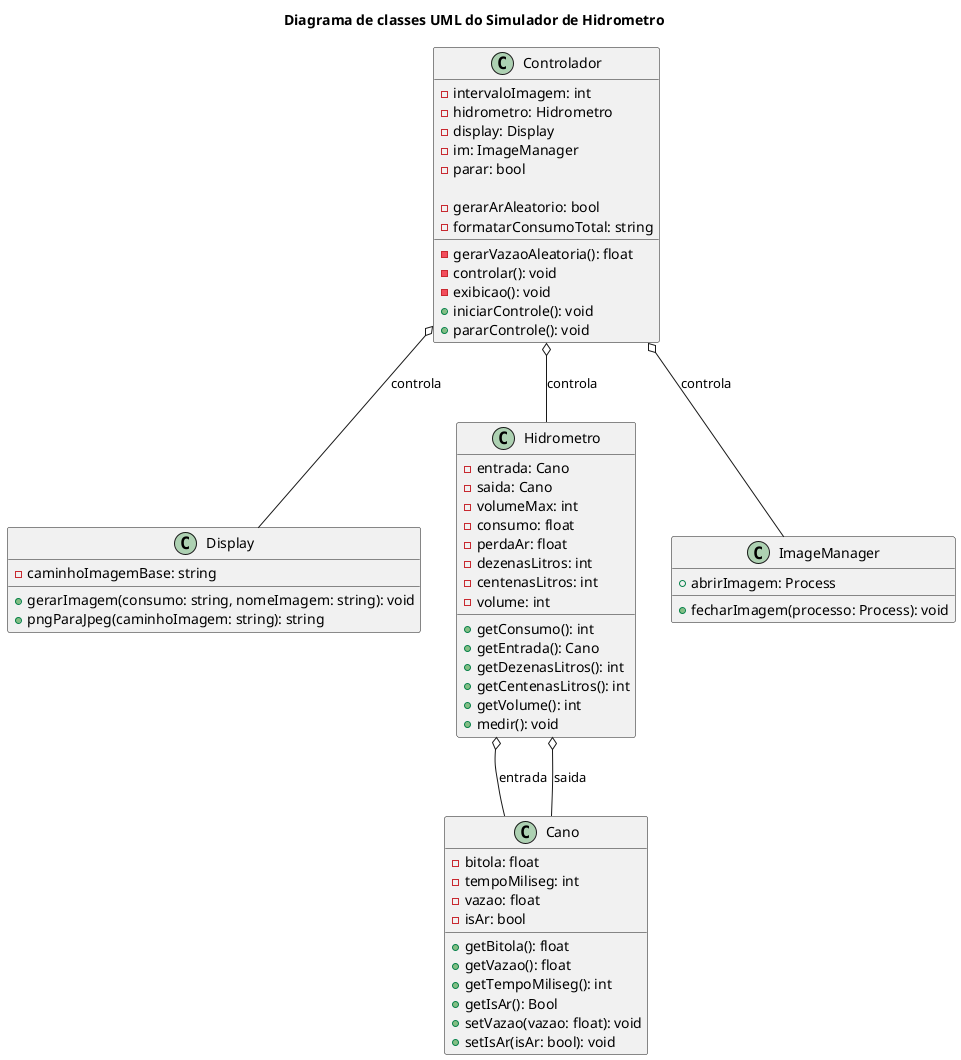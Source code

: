 @startuml
title Diagrama de classes UML do Simulador de Hidrometro

class Cano {
    - bitola: float
    - tempoMiliseg: int
    - vazao: float
    - isAr: bool

    + getBitola(): float
    + getVazao(): float
    + getTempoMiliseg(): int
    + getIsAr(): Bool
    + setVazao(vazao: float): void
    + setIsAr(isAr: bool): void
}

class Display {
    - caminhoImagemBase: string

    + gerarImagem(consumo: string, nomeImagem: string): void
    + pngParaJpeg(caminhoImagem: string): string
}

class Hidrometro {
    - entrada: Cano
    - saida: Cano
    - volumeMax: int
    - consumo: float
    - perdaAr: float
    - dezenasLitros: int
    - centenasLitros: int
    - volume: int

    + getConsumo(): int
    + getEntrada(): Cano
    + getDezenasLitros(): int
    + getCentenasLitros(): int
    + getVolume(): int
    + medir(): void
}

class Controlador {
    - intervaloImagem: int
    - hidrometro: Hidrometro
    - display: Display
    - im: ImageManager
    - parar: bool

    - gerarVazaoAleatoria(): float
    - gerarArAleatorio: bool
    - formatarConsumoTotal: string
    - controlar(): void
    - exibicao(): void
    + iniciarControle(): void
    + pararControle(): void
}

class ImageManager {
    + abrirImagem: Process
    + fecharImagem(processo: Process): void
}

'--- Relações ---
Hidrometro o-- Cano : entrada
Hidrometro o-- Cano : saida
Controlador o-- Hidrometro : controla
Controlador o-- Display : controla
Controlador o-- ImageManager : controla

@enduml
